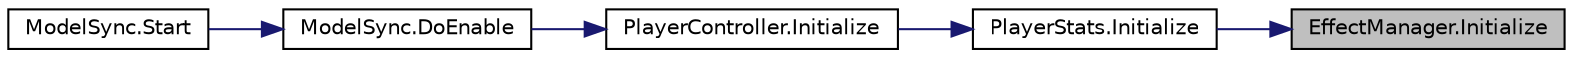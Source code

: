 digraph "EffectManager.Initialize"
{
 // INTERACTIVE_SVG=YES
 // LATEX_PDF_SIZE
  edge [fontname="Helvetica",fontsize="10",labelfontname="Helvetica",labelfontsize="10"];
  node [fontname="Helvetica",fontsize="10",shape=record];
  rankdir="RL";
  Node1 [label="EffectManager.Initialize",height=0.2,width=0.4,color="black", fillcolor="grey75", style="filled", fontcolor="black",tooltip="This method initializes the EffectManager with the proper HUD Controller to start showing the effects..."];
  Node1 -> Node2 [dir="back",color="midnightblue",fontsize="10",style="solid",fontname="Helvetica"];
  Node2 [label="PlayerStats.Initialize",height=0.2,width=0.4,color="black", fillcolor="white", style="filled",URL="$class_player_stats.html#ae874ab5cbb490cbdcf3f5613b8bc2240",tooltip="Initialize the actual Stats of the Player."];
  Node2 -> Node3 [dir="back",color="midnightblue",fontsize="10",style="solid",fontname="Helvetica"];
  Node3 [label="PlayerController.Initialize",height=0.2,width=0.4,color="black", fillcolor="white", style="filled",URL="$class_player_controller.html#a75e94e4fd555e57e55ab4b7e54024dcf",tooltip="Initialize the PlayerController."];
  Node3 -> Node4 [dir="back",color="midnightblue",fontsize="10",style="solid",fontname="Helvetica"];
  Node4 [label="ModelSync.DoEnable",height=0.2,width=0.4,color="black", fillcolor="white", style="filled",URL="$class_model_sync.html#ab8359f73ae31a7f926c80ebcd7e9444a",tooltip="This starts all the initialization chain for the player."];
  Node4 -> Node5 [dir="back",color="midnightblue",fontsize="10",style="solid",fontname="Helvetica"];
  Node5 [label="ModelSync.Start",height=0.2,width=0.4,color="black", fillcolor="white", style="filled",URL="$class_model_sync.html#a47be08ee3bbd2a173514e74da3dd65cb",tooltip=" "];
}
